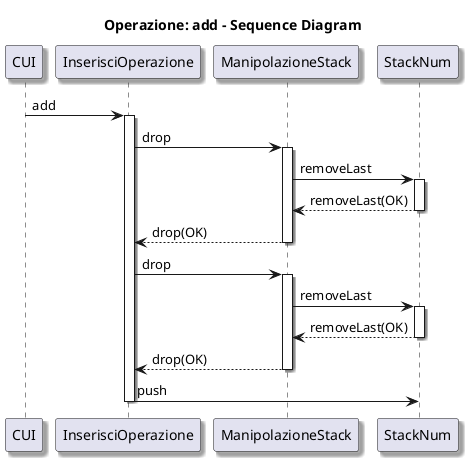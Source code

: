 @startuml 

skinparam Shadowing true

title Operazione: add - Sequence Diagram

CUI -> InserisciOperazione: add
activate InserisciOperazione
InserisciOperazione -> ManipolazioneStack: drop
activate ManipolazioneStack
ManipolazioneStack -> StackNum: removeLast
activate StackNum
StackNum --> ManipolazioneStack: removeLast(OK)
deactivate StackNum
ManipolazioneStack --> InserisciOperazione: drop(OK)
deactivate ManipolazioneStack
InserisciOperazione -> ManipolazioneStack: drop
activate ManipolazioneStack
ManipolazioneStack -> StackNum: removeLast
activate StackNum
StackNum --> ManipolazioneStack: removeLast(OK)
deactivate StackNum
ManipolazioneStack --> InserisciOperazione: drop(OK)
deactivate ManipolazioneStack
InserisciOperazione -> StackNum: push
deactivate InserisciOperazione


'!include ../../plantuml-styles/ae-copyright-footer.txt
@endumlperazione